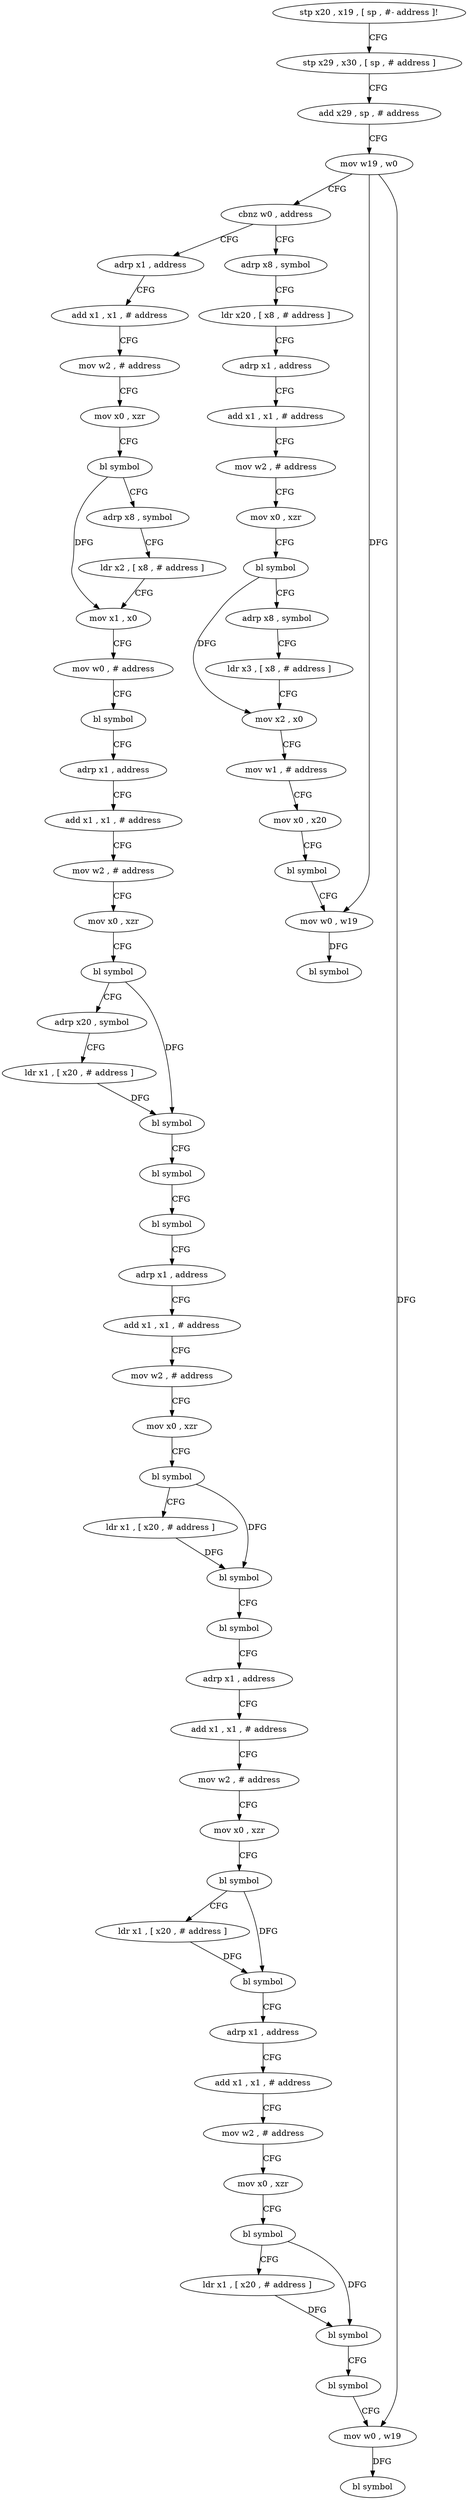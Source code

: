 digraph "func" {
"4199900" [label = "stp x20 , x19 , [ sp , #- address ]!" ]
"4199904" [label = "stp x29 , x30 , [ sp , # address ]" ]
"4199908" [label = "add x29 , sp , # address" ]
"4199912" [label = "mov w19 , w0" ]
"4199916" [label = "cbnz w0 , address" ]
"4200100" [label = "adrp x8 , symbol" ]
"4199920" [label = "adrp x1 , address" ]
"4200104" [label = "ldr x20 , [ x8 , # address ]" ]
"4200108" [label = "adrp x1 , address" ]
"4200112" [label = "add x1 , x1 , # address" ]
"4200116" [label = "mov w2 , # address" ]
"4200120" [label = "mov x0 , xzr" ]
"4200124" [label = "bl symbol" ]
"4200128" [label = "adrp x8 , symbol" ]
"4200132" [label = "ldr x3 , [ x8 , # address ]" ]
"4200136" [label = "mov x2 , x0" ]
"4200140" [label = "mov w1 , # address" ]
"4200144" [label = "mov x0 , x20" ]
"4200148" [label = "bl symbol" ]
"4200152" [label = "mov w0 , w19" ]
"4200156" [label = "bl symbol" ]
"4199924" [label = "add x1 , x1 , # address" ]
"4199928" [label = "mov w2 , # address" ]
"4199932" [label = "mov x0 , xzr" ]
"4199936" [label = "bl symbol" ]
"4199940" [label = "adrp x8 , symbol" ]
"4199944" [label = "ldr x2 , [ x8 , # address ]" ]
"4199948" [label = "mov x1 , x0" ]
"4199952" [label = "mov w0 , # address" ]
"4199956" [label = "bl symbol" ]
"4199960" [label = "adrp x1 , address" ]
"4199964" [label = "add x1 , x1 , # address" ]
"4199968" [label = "mov w2 , # address" ]
"4199972" [label = "mov x0 , xzr" ]
"4199976" [label = "bl symbol" ]
"4199980" [label = "adrp x20 , symbol" ]
"4199984" [label = "ldr x1 , [ x20 , # address ]" ]
"4199988" [label = "bl symbol" ]
"4199992" [label = "bl symbol" ]
"4199996" [label = "bl symbol" ]
"4200000" [label = "adrp x1 , address" ]
"4200004" [label = "add x1 , x1 , # address" ]
"4200008" [label = "mov w2 , # address" ]
"4200012" [label = "mov x0 , xzr" ]
"4200016" [label = "bl symbol" ]
"4200020" [label = "ldr x1 , [ x20 , # address ]" ]
"4200024" [label = "bl symbol" ]
"4200028" [label = "bl symbol" ]
"4200032" [label = "adrp x1 , address" ]
"4200036" [label = "add x1 , x1 , # address" ]
"4200040" [label = "mov w2 , # address" ]
"4200044" [label = "mov x0 , xzr" ]
"4200048" [label = "bl symbol" ]
"4200052" [label = "ldr x1 , [ x20 , # address ]" ]
"4200056" [label = "bl symbol" ]
"4200060" [label = "adrp x1 , address" ]
"4200064" [label = "add x1 , x1 , # address" ]
"4200068" [label = "mov w2 , # address" ]
"4200072" [label = "mov x0 , xzr" ]
"4200076" [label = "bl symbol" ]
"4200080" [label = "ldr x1 , [ x20 , # address ]" ]
"4200084" [label = "bl symbol" ]
"4200088" [label = "bl symbol" ]
"4200092" [label = "mov w0 , w19" ]
"4200096" [label = "bl symbol" ]
"4199900" -> "4199904" [ label = "CFG" ]
"4199904" -> "4199908" [ label = "CFG" ]
"4199908" -> "4199912" [ label = "CFG" ]
"4199912" -> "4199916" [ label = "CFG" ]
"4199912" -> "4200152" [ label = "DFG" ]
"4199912" -> "4200092" [ label = "DFG" ]
"4199916" -> "4200100" [ label = "CFG" ]
"4199916" -> "4199920" [ label = "CFG" ]
"4200100" -> "4200104" [ label = "CFG" ]
"4199920" -> "4199924" [ label = "CFG" ]
"4200104" -> "4200108" [ label = "CFG" ]
"4200108" -> "4200112" [ label = "CFG" ]
"4200112" -> "4200116" [ label = "CFG" ]
"4200116" -> "4200120" [ label = "CFG" ]
"4200120" -> "4200124" [ label = "CFG" ]
"4200124" -> "4200128" [ label = "CFG" ]
"4200124" -> "4200136" [ label = "DFG" ]
"4200128" -> "4200132" [ label = "CFG" ]
"4200132" -> "4200136" [ label = "CFG" ]
"4200136" -> "4200140" [ label = "CFG" ]
"4200140" -> "4200144" [ label = "CFG" ]
"4200144" -> "4200148" [ label = "CFG" ]
"4200148" -> "4200152" [ label = "CFG" ]
"4200152" -> "4200156" [ label = "DFG" ]
"4199924" -> "4199928" [ label = "CFG" ]
"4199928" -> "4199932" [ label = "CFG" ]
"4199932" -> "4199936" [ label = "CFG" ]
"4199936" -> "4199940" [ label = "CFG" ]
"4199936" -> "4199948" [ label = "DFG" ]
"4199940" -> "4199944" [ label = "CFG" ]
"4199944" -> "4199948" [ label = "CFG" ]
"4199948" -> "4199952" [ label = "CFG" ]
"4199952" -> "4199956" [ label = "CFG" ]
"4199956" -> "4199960" [ label = "CFG" ]
"4199960" -> "4199964" [ label = "CFG" ]
"4199964" -> "4199968" [ label = "CFG" ]
"4199968" -> "4199972" [ label = "CFG" ]
"4199972" -> "4199976" [ label = "CFG" ]
"4199976" -> "4199980" [ label = "CFG" ]
"4199976" -> "4199988" [ label = "DFG" ]
"4199980" -> "4199984" [ label = "CFG" ]
"4199984" -> "4199988" [ label = "DFG" ]
"4199988" -> "4199992" [ label = "CFG" ]
"4199992" -> "4199996" [ label = "CFG" ]
"4199996" -> "4200000" [ label = "CFG" ]
"4200000" -> "4200004" [ label = "CFG" ]
"4200004" -> "4200008" [ label = "CFG" ]
"4200008" -> "4200012" [ label = "CFG" ]
"4200012" -> "4200016" [ label = "CFG" ]
"4200016" -> "4200020" [ label = "CFG" ]
"4200016" -> "4200024" [ label = "DFG" ]
"4200020" -> "4200024" [ label = "DFG" ]
"4200024" -> "4200028" [ label = "CFG" ]
"4200028" -> "4200032" [ label = "CFG" ]
"4200032" -> "4200036" [ label = "CFG" ]
"4200036" -> "4200040" [ label = "CFG" ]
"4200040" -> "4200044" [ label = "CFG" ]
"4200044" -> "4200048" [ label = "CFG" ]
"4200048" -> "4200052" [ label = "CFG" ]
"4200048" -> "4200056" [ label = "DFG" ]
"4200052" -> "4200056" [ label = "DFG" ]
"4200056" -> "4200060" [ label = "CFG" ]
"4200060" -> "4200064" [ label = "CFG" ]
"4200064" -> "4200068" [ label = "CFG" ]
"4200068" -> "4200072" [ label = "CFG" ]
"4200072" -> "4200076" [ label = "CFG" ]
"4200076" -> "4200080" [ label = "CFG" ]
"4200076" -> "4200084" [ label = "DFG" ]
"4200080" -> "4200084" [ label = "DFG" ]
"4200084" -> "4200088" [ label = "CFG" ]
"4200088" -> "4200092" [ label = "CFG" ]
"4200092" -> "4200096" [ label = "DFG" ]
}
